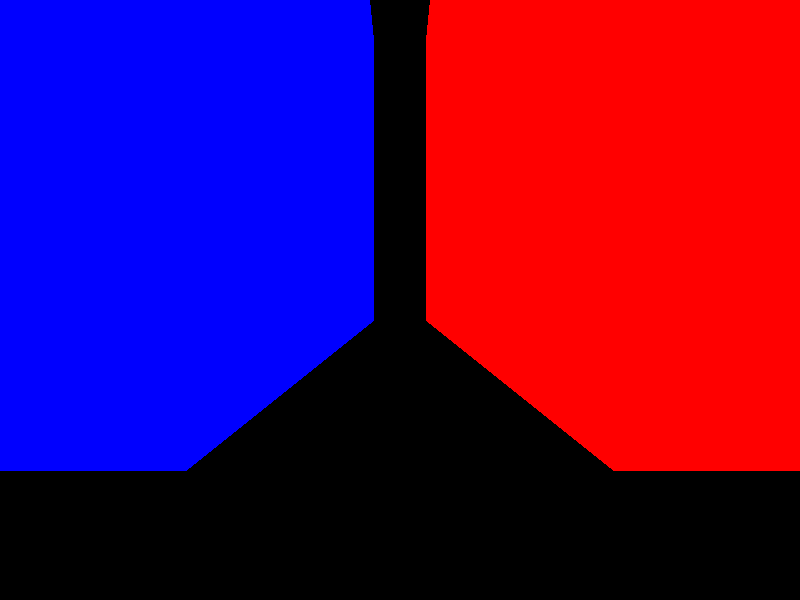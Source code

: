 // csc473 :: Assignment 6 custom file

camera {
  location  <0, 0, 14>
  up        <0,  1,  0>
  right     <1.33333, 0,  0>
  look_at   <0, 0, 0>
}


light_source {<0, 20, -20> color rgb <1.5, 1.5, 1.5>}

box {<-10, -4, -100>, <-5, 50, 0>
	pigment {color rgb <1.0, 0.0, 0.0>}
	finish {ambient 0.5 diffuse 0.8}
}

box {<5, -4, -100>, <10, 50, 0>
    pigment {color rgb <0.0, 0.0, 1.0>}
    finish {ambient 0.5 diffuse 0.8}
}

plane {<0, 1, 0>, -4
      pigment {color rgb <0.0, 0.0, 0.0>}
      finish {ambient 0.5 diffuse 0.8}
}
